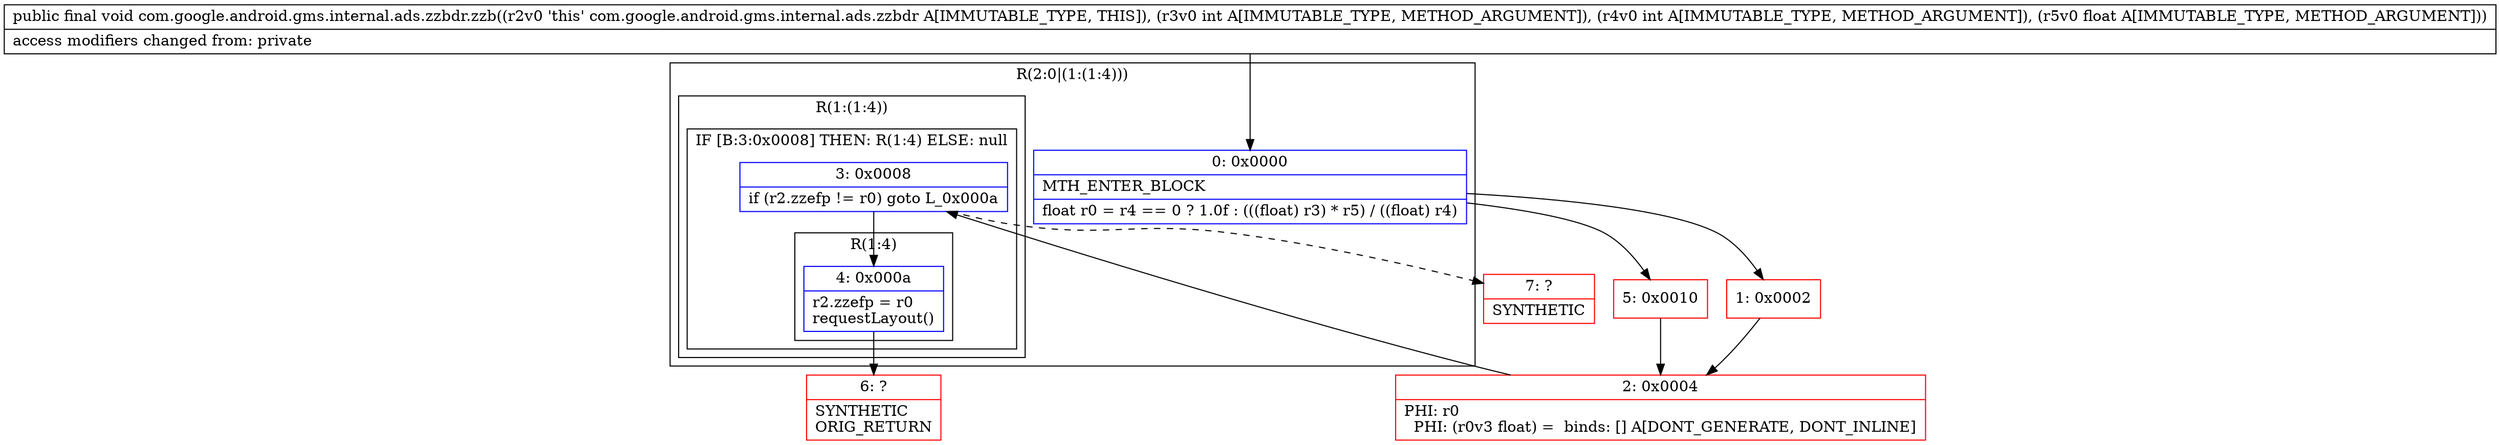 digraph "CFG forcom.google.android.gms.internal.ads.zzbdr.zzb(IIF)V" {
subgraph cluster_Region_1620150001 {
label = "R(2:0|(1:(1:4)))";
node [shape=record,color=blue];
Node_0 [shape=record,label="{0\:\ 0x0000|MTH_ENTER_BLOCK\l|float r0 = r4 == 0 ? 1.0f : (((float) r3) * r5) \/ ((float) r4)\l}"];
subgraph cluster_Region_537454095 {
label = "R(1:(1:4))";
node [shape=record,color=blue];
subgraph cluster_IfRegion_24525650 {
label = "IF [B:3:0x0008] THEN: R(1:4) ELSE: null";
node [shape=record,color=blue];
Node_3 [shape=record,label="{3\:\ 0x0008|if (r2.zzefp != r0) goto L_0x000a\l}"];
subgraph cluster_Region_1170921281 {
label = "R(1:4)";
node [shape=record,color=blue];
Node_4 [shape=record,label="{4\:\ 0x000a|r2.zzefp = r0\lrequestLayout()\l}"];
}
}
}
}
Node_1 [shape=record,color=red,label="{1\:\ 0x0002}"];
Node_2 [shape=record,color=red,label="{2\:\ 0x0004|PHI: r0 \l  PHI: (r0v3 float) =  binds: [] A[DONT_GENERATE, DONT_INLINE]\l}"];
Node_5 [shape=record,color=red,label="{5\:\ 0x0010}"];
Node_6 [shape=record,color=red,label="{6\:\ ?|SYNTHETIC\lORIG_RETURN\l}"];
Node_7 [shape=record,color=red,label="{7\:\ ?|SYNTHETIC\l}"];
MethodNode[shape=record,label="{public final void com.google.android.gms.internal.ads.zzbdr.zzb((r2v0 'this' com.google.android.gms.internal.ads.zzbdr A[IMMUTABLE_TYPE, THIS]), (r3v0 int A[IMMUTABLE_TYPE, METHOD_ARGUMENT]), (r4v0 int A[IMMUTABLE_TYPE, METHOD_ARGUMENT]), (r5v0 float A[IMMUTABLE_TYPE, METHOD_ARGUMENT]))  | access modifiers changed from: private\l}"];
MethodNode -> Node_0;
Node_0 -> Node_1;
Node_0 -> Node_5;
Node_3 -> Node_4;
Node_3 -> Node_7[style=dashed];
Node_4 -> Node_6;
Node_1 -> Node_2;
Node_2 -> Node_3;
Node_5 -> Node_2;
}

